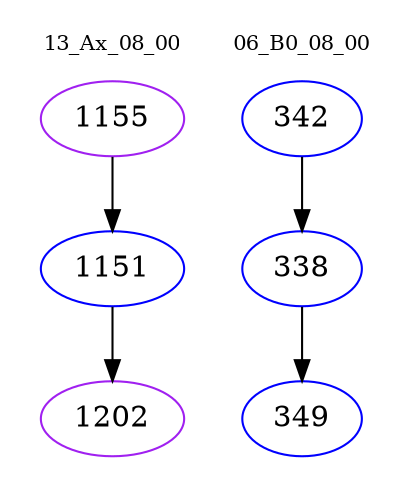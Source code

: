 digraph{
subgraph cluster_0 {
color = white
label = "13_Ax_08_00";
fontsize=10;
T0_1155 [label="1155", color="purple"]
T0_1155 -> T0_1151 [color="black"]
T0_1151 [label="1151", color="blue"]
T0_1151 -> T0_1202 [color="black"]
T0_1202 [label="1202", color="purple"]
}
subgraph cluster_1 {
color = white
label = "06_B0_08_00";
fontsize=10;
T1_342 [label="342", color="blue"]
T1_342 -> T1_338 [color="black"]
T1_338 [label="338", color="blue"]
T1_338 -> T1_349 [color="black"]
T1_349 [label="349", color="blue"]
}
}
